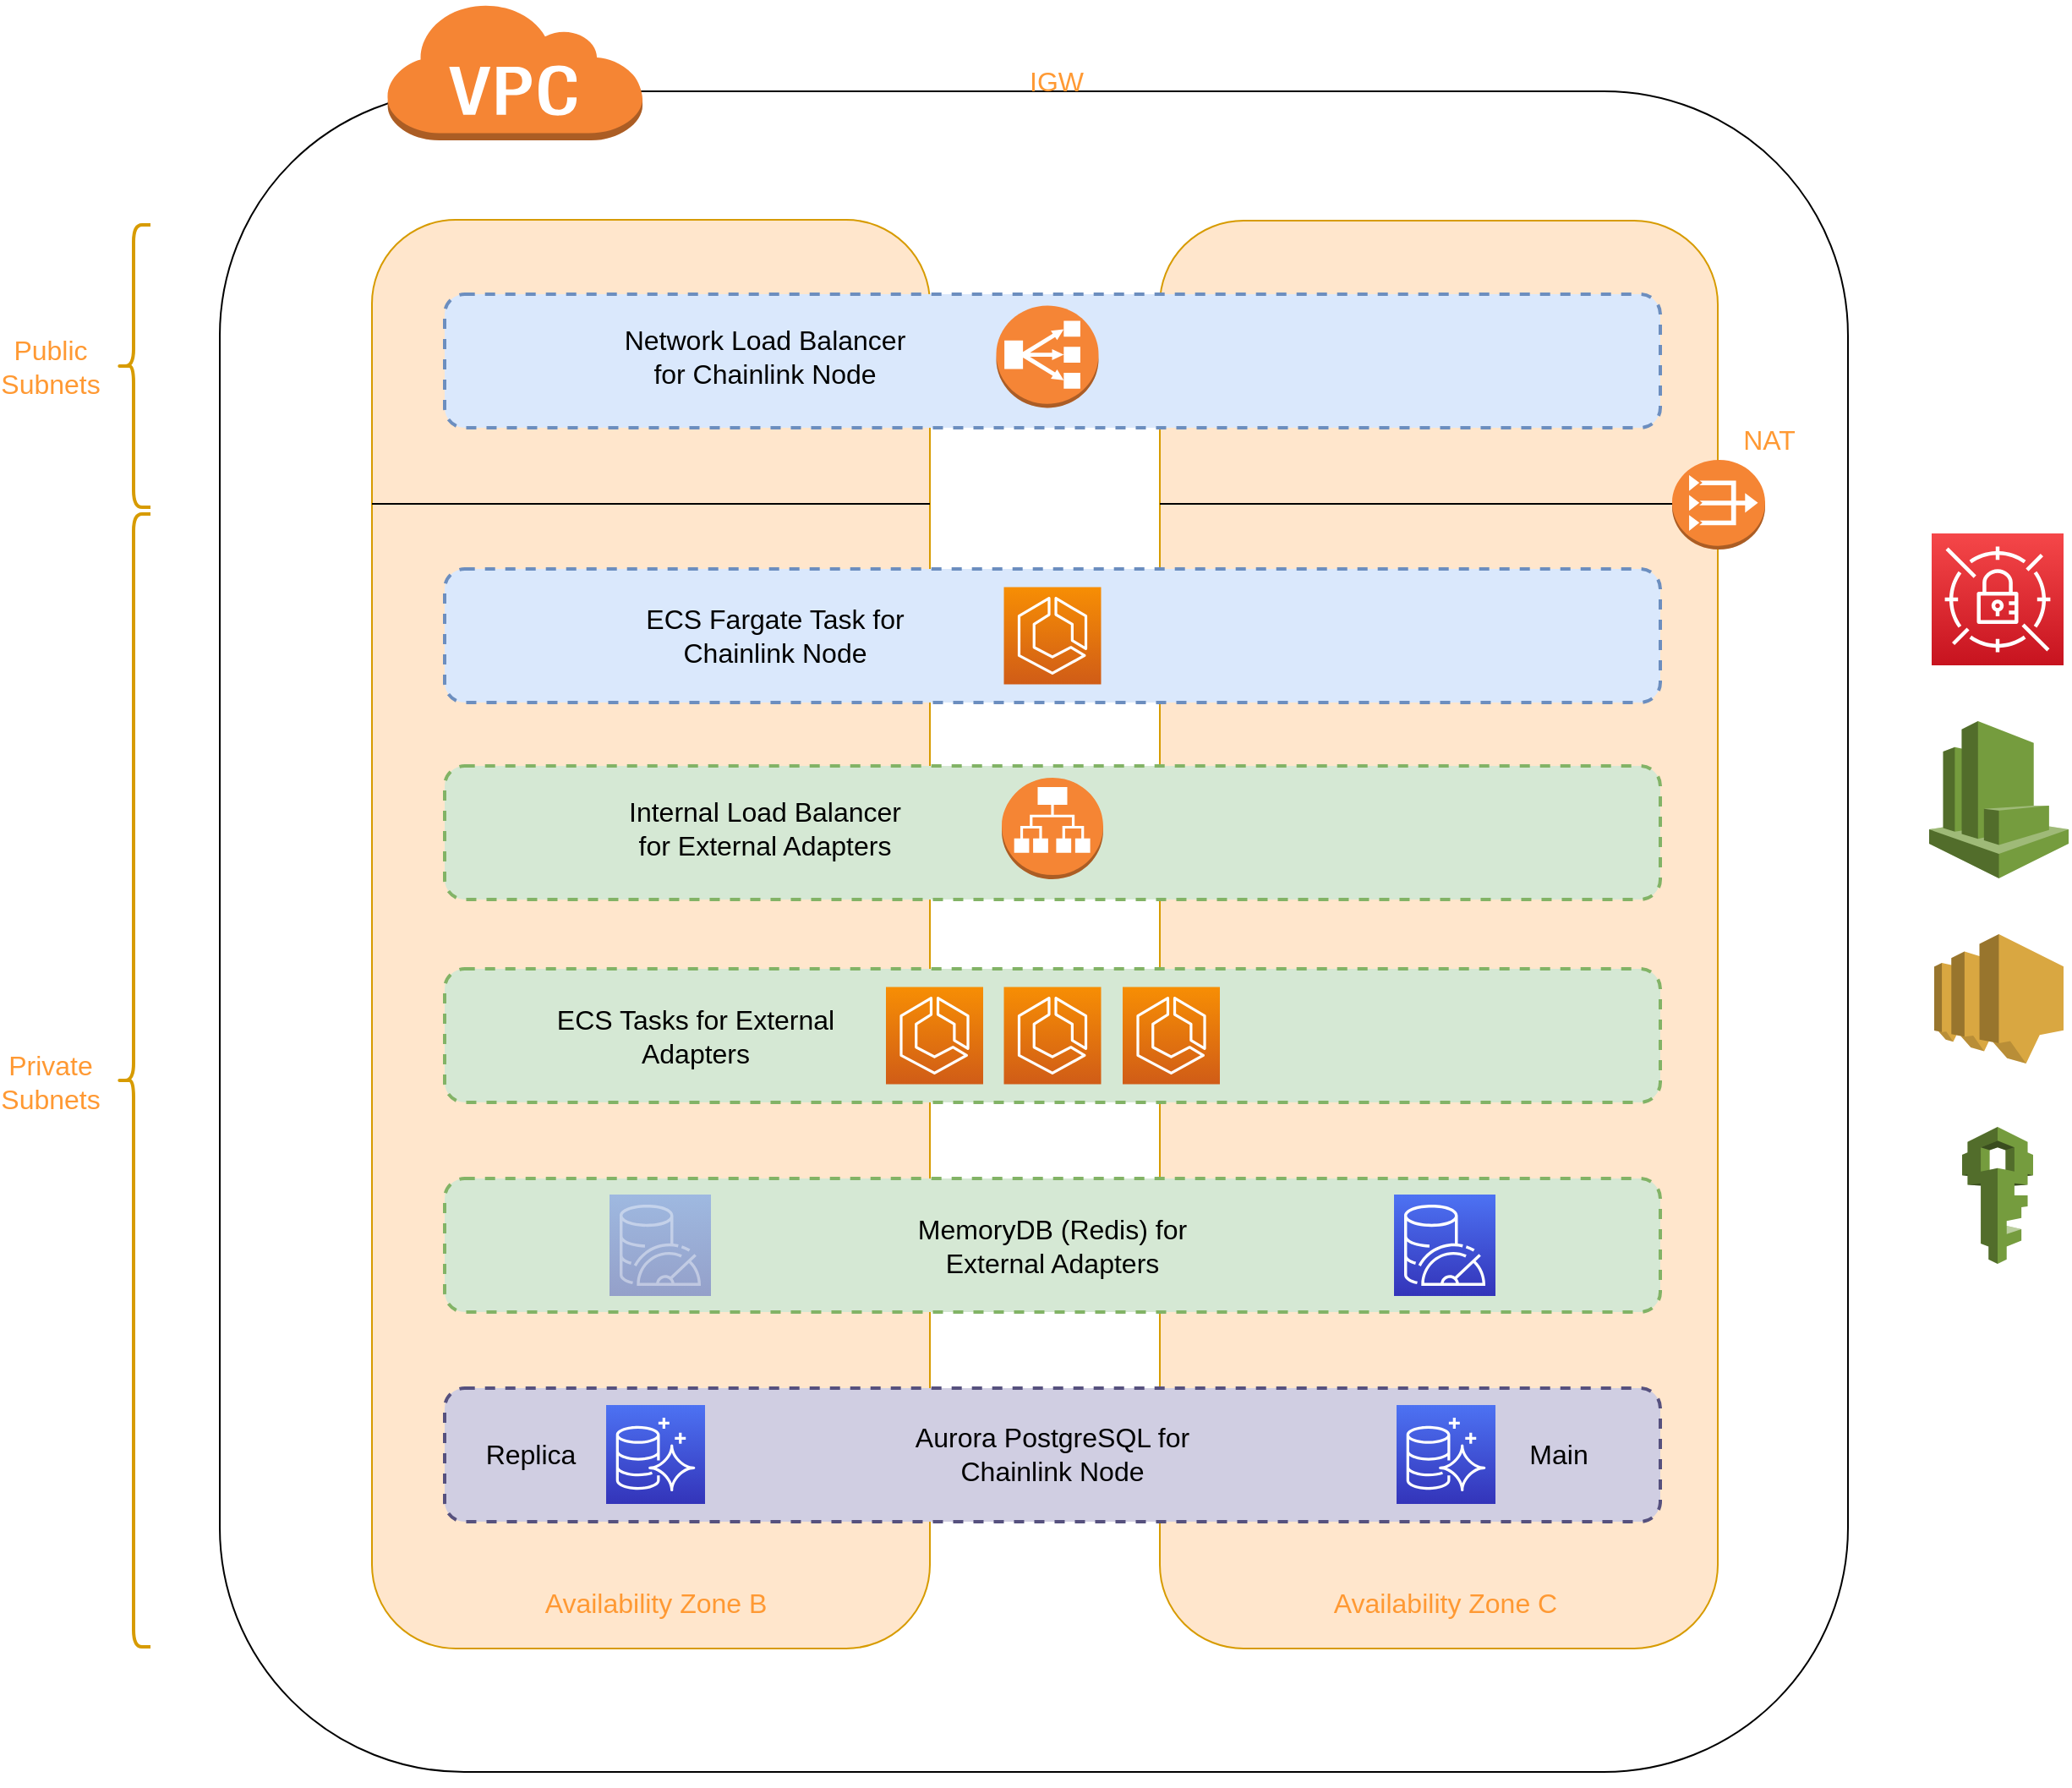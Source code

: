 <mxfile version="20.0.3" type="google"><diagram id="VYRKwv_npJckTApPpm85" name="Page-1"><mxGraphModel dx="2211" dy="1487" grid="0" gridSize="10" guides="1" tooltips="1" connect="1" arrows="1" fold="1" page="0" pageScale="1" pageWidth="1169" pageHeight="827" math="0" shadow="0"><root><mxCell id="0"/><mxCell id="1" parent="0"/><mxCell id="Wx36gxwhS9fRDyJ-qwwK-4" value="" style="rounded=1;whiteSpace=wrap;html=1;fillColor=none;" parent="1" vertex="1"><mxGeometry x="72" y="-100" width="963" height="994" as="geometry"/></mxCell><mxCell id="Wx36gxwhS9fRDyJ-qwwK-5" value="" style="rounded=1;whiteSpace=wrap;html=1;fillColor=#ffe6cc;strokeColor=#d79b00;" parent="1" vertex="1"><mxGeometry x="162" y="-24" width="330" height="845" as="geometry"/></mxCell><mxCell id="Wx36gxwhS9fRDyJ-qwwK-6" value="" style="rounded=1;whiteSpace=wrap;html=1;fillColor=#ffe6cc;strokeColor=#d79b00;" parent="1" vertex="1"><mxGeometry x="628" y="-23.5" width="330" height="844.5" as="geometry"/></mxCell><mxCell id="Wx36gxwhS9fRDyJ-qwwK-7" value="" style="outlineConnect=0;dashed=0;verticalLabelPosition=bottom;verticalAlign=top;align=center;html=1;shape=mxgraph.aws3.virtual_private_cloud;fillColor=#F58534;gradientColor=none;" parent="1" vertex="1"><mxGeometry x="170" y="-153" width="152" height="82" as="geometry"/></mxCell><mxCell id="Wx36gxwhS9fRDyJ-qwwK-8" value="" style="shape=image;verticalLabelPosition=bottom;labelBackgroundColor=default;verticalAlign=top;aspect=fixed;imageAspect=0;image=https://cdn2.iconfinder.com/data/icons/amazon-aws-stencils/100/Compute__Networking_copy_Amazon_VPC_Internet_Gateway-512.png;" parent="1" vertex="1"><mxGeometry x="514" y="-153" width="105.43" height="105.43" as="geometry"/></mxCell><mxCell id="Wx36gxwhS9fRDyJ-qwwK-14" value="&lt;font style=&quot;font-size: 16px&quot; color=&quot;#ff9933&quot;&gt;Availability Zone B&lt;/font&gt;" style="text;html=1;strokeColor=none;fillColor=none;align=center;verticalAlign=middle;whiteSpace=wrap;rounded=0;dashed=1;" parent="1" vertex="1"><mxGeometry x="219.75" y="779" width="220" height="30" as="geometry"/></mxCell><mxCell id="Wx36gxwhS9fRDyJ-qwwK-15" value="&lt;font style=&quot;font-size: 16px&quot; color=&quot;#ff9933&quot;&gt;Availability Zone C&lt;/font&gt;" style="text;html=1;strokeColor=none;fillColor=none;align=center;verticalAlign=middle;whiteSpace=wrap;rounded=0;dashed=1;" parent="1" vertex="1"><mxGeometry x="687.25" y="779" width="220" height="30" as="geometry"/></mxCell><mxCell id="Wx36gxwhS9fRDyJ-qwwK-17" value="&lt;font style=&quot;font-size: 16px&quot; color=&quot;#ff9933&quot;&gt;IGW&lt;/font&gt;" style="text;html=1;strokeColor=none;fillColor=none;align=center;verticalAlign=middle;whiteSpace=wrap;rounded=0;dashed=1;" parent="1" vertex="1"><mxGeometry x="456.71" y="-121" width="220" height="30" as="geometry"/></mxCell><mxCell id="Wx36gxwhS9fRDyJ-qwwK-19" value="" style="rounded=1;whiteSpace=wrap;html=1;fillColor=#d5e8d4;dashed=1;strokeWidth=2;strokeColor=#82b366;" parent="1" vertex="1"><mxGeometry x="205" y="299" width="719" height="79" as="geometry"/></mxCell><mxCell id="Wx36gxwhS9fRDyJ-qwwK-22" value="" style="shape=curlyBracket;whiteSpace=wrap;html=1;rounded=1;fontSize=16;strokeWidth=2;fillColor=#ffe6cc;strokeColor=#d79b00;" parent="1" vertex="1"><mxGeometry x="11" y="-21" width="20" height="167" as="geometry"/></mxCell><mxCell id="Wx36gxwhS9fRDyJ-qwwK-23" value="" style="shape=curlyBracket;whiteSpace=wrap;html=1;rounded=1;fontSize=16;strokeWidth=2;fillColor=#ffe6cc;strokeColor=#d79b00;" parent="1" vertex="1"><mxGeometry x="11" y="150" width="20" height="670" as="geometry"/></mxCell><mxCell id="Wx36gxwhS9fRDyJ-qwwK-24" value="Public&lt;br&gt;Subnets" style="text;html=1;strokeColor=none;fillColor=none;align=center;verticalAlign=middle;whiteSpace=wrap;rounded=0;fontSize=16;fontColor=#FF9933;" parent="1" vertex="1"><mxGeometry x="-58" y="47.5" width="60" height="30" as="geometry"/></mxCell><mxCell id="Wx36gxwhS9fRDyJ-qwwK-25" value="Private&lt;br&gt;Subnets" style="text;html=1;strokeColor=none;fillColor=none;align=center;verticalAlign=middle;whiteSpace=wrap;rounded=0;fontSize=16;fontColor=#FF9933;" parent="1" vertex="1"><mxGeometry x="-58" y="471" width="60" height="30" as="geometry"/></mxCell><mxCell id="Wx36gxwhS9fRDyJ-qwwK-34" value="" style="outlineConnect=0;dashed=0;verticalLabelPosition=bottom;verticalAlign=top;align=center;html=1;shape=mxgraph.aws3.application_load_balancer;fillColor=#F58534;gradientColor=none;shadow=0;sketch=0;fillStyle=auto;fontSize=16;fontColor=#FF9933;strokeWidth=2;" parent="1" vertex="1"><mxGeometry x="534.5" y="306" width="60" height="60" as="geometry"/></mxCell><mxCell id="Wx36gxwhS9fRDyJ-qwwK-35" value="Internal Load Balancer for External Adapters" style="text;html=1;strokeColor=none;fillColor=none;align=center;verticalAlign=middle;whiteSpace=wrap;rounded=0;fontSize=16;fontColor=#000000;" parent="1" vertex="1"><mxGeometry x="303" y="321" width="183" height="30" as="geometry"/></mxCell><mxCell id="Wx36gxwhS9fRDyJ-qwwK-36" value="" style="rounded=1;whiteSpace=wrap;html=1;fillColor=#d5e8d4;dashed=1;strokeWidth=2;strokeColor=#82b366;" parent="1" vertex="1"><mxGeometry x="205" y="419" width="719" height="79" as="geometry"/></mxCell><mxCell id="Wx36gxwhS9fRDyJ-qwwK-37" value="" style="rounded=1;whiteSpace=wrap;html=1;fillColor=#d5e8d4;dashed=1;strokeWidth=2;strokeColor=#82b366;" parent="1" vertex="1"><mxGeometry x="205" y="543" width="719" height="79" as="geometry"/></mxCell><mxCell id="Wx36gxwhS9fRDyJ-qwwK-38" value="" style="rounded=1;whiteSpace=wrap;html=1;fillColor=#d0cee2;dashed=1;strokeWidth=2;strokeColor=#56517e;" parent="1" vertex="1"><mxGeometry x="205" y="667" width="719" height="79" as="geometry"/></mxCell><mxCell id="Wx36gxwhS9fRDyJ-qwwK-39" value="" style="sketch=0;points=[[0,0,0],[0.25,0,0],[0.5,0,0],[0.75,0,0],[1,0,0],[0,1,0],[0.25,1,0],[0.5,1,0],[0.75,1,0],[1,1,0],[0,0.25,0],[0,0.5,0],[0,0.75,0],[1,0.25,0],[1,0.5,0],[1,0.75,0]];outlineConnect=0;fontColor=#232F3E;gradientColor=#F78E04;gradientDirection=north;fillColor=#D05C17;strokeColor=#ffffff;dashed=0;verticalLabelPosition=bottom;verticalAlign=top;align=center;html=1;fontSize=12;fontStyle=0;aspect=fixed;shape=mxgraph.aws4.resourceIcon;resIcon=mxgraph.aws4.ecs;shadow=0;fillStyle=auto;" parent="1" vertex="1"><mxGeometry x="466" y="429.75" width="57.5" height="57.5" as="geometry"/></mxCell><mxCell id="Wx36gxwhS9fRDyJ-qwwK-40" value="" style="sketch=0;points=[[0,0,0],[0.25,0,0],[0.5,0,0],[0.75,0,0],[1,0,0],[0,1,0],[0.25,1,0],[0.5,1,0],[0.75,1,0],[1,1,0],[0,0.25,0],[0,0.5,0],[0,0.75,0],[1,0.25,0],[1,0.5,0],[1,0.75,0]];outlineConnect=0;fontColor=#232F3E;gradientColor=#F78E04;gradientDirection=north;fillColor=#D05C17;strokeColor=#ffffff;dashed=0;verticalLabelPosition=bottom;verticalAlign=top;align=center;html=1;fontSize=12;fontStyle=0;aspect=fixed;shape=mxgraph.aws4.resourceIcon;resIcon=mxgraph.aws4.ecs;shadow=0;fillStyle=auto;" parent="1" vertex="1"><mxGeometry x="535.75" y="429.75" width="57.5" height="57.5" as="geometry"/></mxCell><mxCell id="Wx36gxwhS9fRDyJ-qwwK-41" value="" style="sketch=0;points=[[0,0,0],[0.25,0,0],[0.5,0,0],[0.75,0,0],[1,0,0],[0,1,0],[0.25,1,0],[0.5,1,0],[0.75,1,0],[1,1,0],[0,0.25,0],[0,0.5,0],[0,0.75,0],[1,0.25,0],[1,0.5,0],[1,0.75,0]];outlineConnect=0;fontColor=#232F3E;gradientColor=#F78E04;gradientDirection=north;fillColor=#D05C17;strokeColor=#ffffff;dashed=0;verticalLabelPosition=bottom;verticalAlign=top;align=center;html=1;fontSize=12;fontStyle=0;aspect=fixed;shape=mxgraph.aws4.resourceIcon;resIcon=mxgraph.aws4.ecs;shadow=0;fillStyle=auto;" parent="1" vertex="1"><mxGeometry x="606" y="429.75" width="57.5" height="57.5" as="geometry"/></mxCell><mxCell id="Wx36gxwhS9fRDyJ-qwwK-42" value="ECS Tasks for External Adapters" style="text;html=1;strokeColor=none;fillColor=none;align=center;verticalAlign=middle;whiteSpace=wrap;rounded=0;fontSize=16;fontColor=#000000;" parent="1" vertex="1"><mxGeometry x="262" y="443.5" width="183" height="30" as="geometry"/></mxCell><mxCell id="Wx36gxwhS9fRDyJ-qwwK-43" value="" style="sketch=0;points=[[0,0,0],[0.25,0,0],[0.5,0,0],[0.75,0,0],[1,0,0],[0,1,0],[0.25,1,0],[0.5,1,0],[0.75,1,0],[1,1,0],[0,0.25,0],[0,0.5,0],[0,0.75,0],[1,0.25,0],[1,0.5,0],[1,0.75,0]];outlineConnect=0;fontColor=#232F3E;gradientColor=#4D72F3;gradientDirection=north;fillColor=#3334B9;strokeColor=#ffffff;dashed=0;verticalLabelPosition=bottom;verticalAlign=top;align=center;html=1;fontSize=12;fontStyle=0;aspect=fixed;shape=mxgraph.aws4.resourceIcon;resIcon=mxgraph.aws4.memorydb_for_redis;shadow=0;fillStyle=auto;fillOpacity=40;" parent="1" vertex="1"><mxGeometry x="302.5" y="552.5" width="60" height="60" as="geometry"/></mxCell><mxCell id="Wx36gxwhS9fRDyJ-qwwK-44" value="" style="sketch=0;points=[[0,0,0],[0.25,0,0],[0.5,0,0],[0.75,0,0],[1,0,0],[0,1,0],[0.25,1,0],[0.5,1,0],[0.75,1,0],[1,1,0],[0,0.25,0],[0,0.5,0],[0,0.75,0],[1,0.25,0],[1,0.5,0],[1,0.75,0]];outlineConnect=0;fontColor=#232F3E;gradientColor=#4D72F3;gradientDirection=north;fillColor=#3334B9;strokeColor=#ffffff;dashed=0;verticalLabelPosition=bottom;verticalAlign=top;align=center;html=1;fontSize=12;fontStyle=0;aspect=fixed;shape=mxgraph.aws4.resourceIcon;resIcon=mxgraph.aws4.memorydb_for_redis;shadow=0;fillStyle=auto;fillOpacity=100;" parent="1" vertex="1"><mxGeometry x="766.5" y="552.5" width="60" height="60" as="geometry"/></mxCell><mxCell id="Wx36gxwhS9fRDyJ-qwwK-45" value="MemoryDB (Redis) for External Adapters" style="text;html=1;strokeColor=none;fillColor=none;align=center;verticalAlign=middle;whiteSpace=wrap;rounded=0;fontSize=16;fontColor=#000000;" parent="1" vertex="1"><mxGeometry x="473" y="567.5" width="183" height="30" as="geometry"/></mxCell><mxCell id="Wx36gxwhS9fRDyJ-qwwK-46" value="" style="sketch=0;points=[[0,0,0],[0.25,0,0],[0.5,0,0],[0.75,0,0],[1,0,0],[0,1,0],[0.25,1,0],[0.5,1,0],[0.75,1,0],[1,1,0],[0,0.25,0],[0,0.5,0],[0,0.75,0],[1,0.25,0],[1,0.5,0],[1,0.75,0]];outlineConnect=0;fontColor=#232F3E;gradientColor=#4D72F3;gradientDirection=north;fillColor=#3334B9;strokeColor=#ffffff;dashed=0;verticalLabelPosition=bottom;verticalAlign=top;align=center;html=1;fontSize=12;fontStyle=0;aspect=fixed;shape=mxgraph.aws4.resourceIcon;resIcon=mxgraph.aws4.aurora;shadow=0;fillStyle=auto;" parent="1" vertex="1"><mxGeometry x="768" y="677" width="58.5" height="58.5" as="geometry"/></mxCell><mxCell id="Wx36gxwhS9fRDyJ-qwwK-47" value="" style="sketch=0;points=[[0,0,0],[0.25,0,0],[0.5,0,0],[0.75,0,0],[1,0,0],[0,1,0],[0.25,1,0],[0.5,1,0],[0.75,1,0],[1,1,0],[0,0.25,0],[0,0.5,0],[0,0.75,0],[1,0.25,0],[1,0.5,0],[1,0.75,0]];outlineConnect=0;fontColor=#232F3E;gradientColor=#4D72F3;gradientDirection=north;fillColor=#3334B9;strokeColor=#ffffff;dashed=0;verticalLabelPosition=bottom;verticalAlign=top;align=center;html=1;fontSize=12;fontStyle=0;aspect=fixed;shape=mxgraph.aws4.resourceIcon;resIcon=mxgraph.aws4.aurora;shadow=0;fillStyle=auto;" parent="1" vertex="1"><mxGeometry x="300.5" y="677" width="58.5" height="58.5" as="geometry"/></mxCell><mxCell id="Wx36gxwhS9fRDyJ-qwwK-48" value="Aurora PostgreSQL for Chainlink Node" style="text;html=1;strokeColor=none;fillColor=none;align=center;verticalAlign=middle;whiteSpace=wrap;rounded=0;fontSize=16;fontColor=#000000;" parent="1" vertex="1"><mxGeometry x="473" y="691.25" width="183" height="30" as="geometry"/></mxCell><mxCell id="Wx36gxwhS9fRDyJ-qwwK-49" value="&lt;font style=&quot;font-size: 16px&quot;&gt;Main&lt;/font&gt;" style="text;html=1;strokeColor=none;fillColor=none;align=center;verticalAlign=middle;whiteSpace=wrap;rounded=0;dashed=1;fontColor=#000000;" parent="1" vertex="1"><mxGeometry x="822" y="691.25" width="84" height="30" as="geometry"/></mxCell><mxCell id="Wx36gxwhS9fRDyJ-qwwK-50" value="&lt;font style=&quot;font-size: 16px&quot;&gt;Replica&lt;/font&gt;" style="text;html=1;strokeColor=none;fillColor=none;align=center;verticalAlign=middle;whiteSpace=wrap;rounded=0;dashed=1;fontColor=#000000;" parent="1" vertex="1"><mxGeometry x="213.5" y="691.25" width="84" height="30" as="geometry"/></mxCell><mxCell id="Wx36gxwhS9fRDyJ-qwwK-51" value="" style="outlineConnect=0;dashed=0;verticalLabelPosition=bottom;verticalAlign=top;align=center;html=1;shape=mxgraph.aws3.cloudwatch;fillColor=#759C3E;gradientColor=none;shadow=0;sketch=0;fillStyle=auto;fontSize=16;fontColor=#000000;strokeWidth=2;" parent="1" vertex="1"><mxGeometry x="1083" y="272.5" width="82.5" height="93" as="geometry"/></mxCell><mxCell id="Wx36gxwhS9fRDyJ-qwwK-52" value="" style="outlineConnect=0;dashed=0;verticalLabelPosition=bottom;verticalAlign=top;align=center;html=1;shape=mxgraph.aws3.sns;fillColor=#D9A741;gradientColor=none;shadow=0;sketch=0;fillStyle=auto;fontSize=16;fontColor=#000000;strokeWidth=2;" parent="1" vertex="1"><mxGeometry x="1086" y="398.5" width="76.5" height="76.5" as="geometry"/></mxCell><mxCell id="Wx36gxwhS9fRDyJ-qwwK-54" value="" style="outlineConnect=0;dashed=0;verticalLabelPosition=bottom;verticalAlign=top;align=center;html=1;shape=mxgraph.aws3.vpc_nat_gateway;fillColor=#F58534;gradientColor=none;shadow=0;sketch=0;fillStyle=auto;fontSize=16;fontColor=#000000;strokeWidth=2;" parent="1" vertex="1"><mxGeometry x="931" y="118" width="55" height="53" as="geometry"/></mxCell><mxCell id="Wx36gxwhS9fRDyJ-qwwK-56" value="&lt;font style=&quot;font-size: 16px&quot; color=&quot;#ff9933&quot;&gt;NAT&lt;/font&gt;" style="text;html=1;strokeColor=none;fillColor=none;align=center;verticalAlign=middle;whiteSpace=wrap;rounded=0;dashed=1;" parent="1" vertex="1"><mxGeometry x="942" y="91" width="93" height="30" as="geometry"/></mxCell><mxCell id="Wx36gxwhS9fRDyJ-qwwK-67" value="" style="sketch=0;points=[[0,0,0],[0.25,0,0],[0.5,0,0],[0.75,0,0],[1,0,0],[0,1,0],[0.25,1,0],[0.5,1,0],[0.75,1,0],[1,1,0],[0,0.25,0],[0,0.5,0],[0,0.75,0],[1,0.25,0],[1,0.5,0],[1,0.75,0]];outlineConnect=0;fontColor=#232F3E;gradientColor=#F54749;gradientDirection=north;fillColor=#C7131F;strokeColor=#ffffff;dashed=0;verticalLabelPosition=bottom;verticalAlign=top;align=center;html=1;fontSize=12;fontStyle=0;aspect=fixed;shape=mxgraph.aws4.resourceIcon;resIcon=mxgraph.aws4.secrets_manager;shadow=0;fillStyle=auto;" parent="1" vertex="1"><mxGeometry x="1084.5" y="161.5" width="78" height="78" as="geometry"/></mxCell><mxCell id="4o5GDBIhkHlCJCK-wR71-1" style="edgeStyle=orthogonalEdgeStyle;rounded=0;orthogonalLoop=1;jettySize=auto;html=1;exitX=0.5;exitY=1;exitDx=0;exitDy=0;" parent="1" source="Wx36gxwhS9fRDyJ-qwwK-4" target="Wx36gxwhS9fRDyJ-qwwK-4" edge="1"><mxGeometry relative="1" as="geometry"/></mxCell><mxCell id="4o5GDBIhkHlCJCK-wR71-2" style="edgeStyle=orthogonalEdgeStyle;rounded=0;orthogonalLoop=1;jettySize=auto;html=1;exitX=0.5;exitY=1;exitDx=0;exitDy=0;" parent="1" source="Wx36gxwhS9fRDyJ-qwwK-4" target="Wx36gxwhS9fRDyJ-qwwK-4" edge="1"><mxGeometry relative="1" as="geometry"/></mxCell><mxCell id="4o5GDBIhkHlCJCK-wR71-4" style="edgeStyle=orthogonalEdgeStyle;rounded=0;orthogonalLoop=1;jettySize=auto;html=1;exitX=0.5;exitY=1;exitDx=0;exitDy=0;" parent="1" source="Wx36gxwhS9fRDyJ-qwwK-4" target="Wx36gxwhS9fRDyJ-qwwK-4" edge="1"><mxGeometry relative="1" as="geometry"/></mxCell><mxCell id="4o5GDBIhkHlCJCK-wR71-5" value="" style="endArrow=none;html=1;rounded=0;fontSize=16;fontColor=#FF9933;strokeColor=default;" parent="1" edge="1"><mxGeometry width="50" height="50" relative="1" as="geometry"><mxPoint x="162" y="144" as="sourcePoint"/><mxPoint x="492" y="144.02" as="targetPoint"/></mxGeometry></mxCell><mxCell id="4o5GDBIhkHlCJCK-wR71-7" value="" style="rounded=1;whiteSpace=wrap;html=1;fillColor=#dae8fc;dashed=1;strokeWidth=2;strokeColor=#6c8ebf;" parent="1" vertex="1"><mxGeometry x="205" y="182.5" width="719" height="79" as="geometry"/></mxCell><mxCell id="4o5GDBIhkHlCJCK-wR71-9" value="" style="sketch=0;points=[[0,0,0],[0.25,0,0],[0.5,0,0],[0.75,0,0],[1,0,0],[0,1,0],[0.25,1,0],[0.5,1,0],[0.75,1,0],[1,1,0],[0,0.25,0],[0,0.5,0],[0,0.75,0],[1,0.25,0],[1,0.5,0],[1,0.75,0]];outlineConnect=0;fontColor=#232F3E;gradientColor=#F78E04;gradientDirection=north;fillColor=#D05C17;strokeColor=#ffffff;dashed=0;verticalLabelPosition=bottom;verticalAlign=top;align=center;html=1;fontSize=12;fontStyle=0;aspect=fixed;shape=mxgraph.aws4.resourceIcon;resIcon=mxgraph.aws4.ecs;shadow=0;fillStyle=auto;" parent="1" vertex="1"><mxGeometry x="535.75" y="193.25" width="57.5" height="57.5" as="geometry"/></mxCell><mxCell id="4o5GDBIhkHlCJCK-wR71-11" value="ECS Fargate Task for Chainlink Node" style="text;html=1;strokeColor=none;fillColor=none;align=center;verticalAlign=middle;whiteSpace=wrap;rounded=0;fontSize=16;fontColor=#000000;" parent="1" vertex="1"><mxGeometry x="309" y="207" width="183" height="30" as="geometry"/></mxCell><mxCell id="4o5GDBIhkHlCJCK-wR71-14" value="" style="rounded=1;whiteSpace=wrap;html=1;fillColor=#DAE8FC;dashed=1;strokeWidth=2;strokeColor=#6c8ebf;" parent="1" vertex="1"><mxGeometry x="205" y="20" width="719" height="79" as="geometry"/></mxCell><mxCell id="4o5GDBIhkHlCJCK-wR71-16" value="Network Load Balancer for Chainlink Node" style="text;html=1;strokeColor=none;fillColor=none;align=center;verticalAlign=middle;whiteSpace=wrap;rounded=0;fontSize=16;fontColor=#000000;" parent="1" vertex="1"><mxGeometry x="303" y="42" width="183" height="30" as="geometry"/></mxCell><mxCell id="4o5GDBIhkHlCJCK-wR71-17" value="" style="outlineConnect=0;dashed=0;verticalLabelPosition=bottom;verticalAlign=top;align=center;html=1;shape=mxgraph.aws3.classic_load_balancer;fillColor=#F58536;gradientColor=none;" parent="1" vertex="1"><mxGeometry x="531.25" y="26.75" width="60.5" height="60.5" as="geometry"/></mxCell><mxCell id="FpJFFkUGRsBfN-ot8lRf-1" value="" style="outlineConnect=0;dashed=0;verticalLabelPosition=bottom;verticalAlign=top;align=center;html=1;shape=mxgraph.aws3.iam;fillColor=#759C3E;gradientColor=none;" vertex="1" parent="1"><mxGeometry x="1102.5" y="512.5" width="42" height="81" as="geometry"/></mxCell><mxCell id="FpJFFkUGRsBfN-ot8lRf-2" value="" style="endArrow=none;html=1;rounded=0;fontSize=16;fontColor=#FF9933;strokeColor=default;" edge="1" parent="1"><mxGeometry width="50" height="50" relative="1" as="geometry"><mxPoint x="628" y="144.02" as="sourcePoint"/><mxPoint x="931" y="144" as="targetPoint"/></mxGeometry></mxCell></root></mxGraphModel></diagram></mxfile>